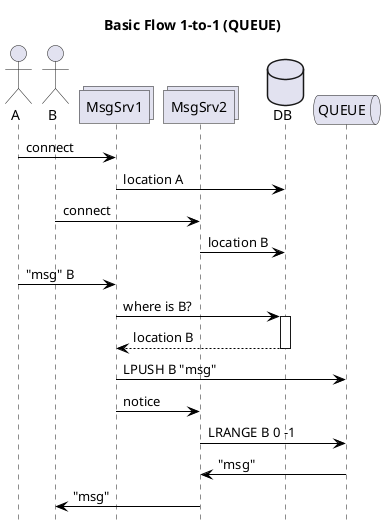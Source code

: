 @startuml callflow
skinparam class {
    BackgroundColor White
    ArrowColor Black
    BorderColor Black
    AttributeIconSize 0
}
'skinparam style strictuml
skinparam stereotypeCBackgroundColor White
skinparam stereotypeIBackgroundColor White
skinparam stereotypeEBackgroundColor White
skinparam stereotypeABackgroundColor White
skinparam linetype ortho

title "Basic Flow 1-to-1 (QUEUE)"
hide footbox

actor A
actor B

collections MsgSrv1
collections MsgSrv2
database DB
queue QUEUE

A -> MsgSrv1 : connect
MsgSrv1 -> DB : location A


B -> MsgSrv2 : connect
MsgSrv2 -> DB : location B


A -> MsgSrv1 : "msg" B
MsgSrv1 -> DB ++ : where is B?
return location B


MsgSrv1 -> QUEUE : LPUSH B "msg"

MsgSrv1 -> MsgSrv2 : notice

MsgSrv2 -> QUEUE : LRANGE B 0 -1

QUEUE -> MsgSrv2 : "msg"

MsgSrv2 -> B : "msg"


@enduml


